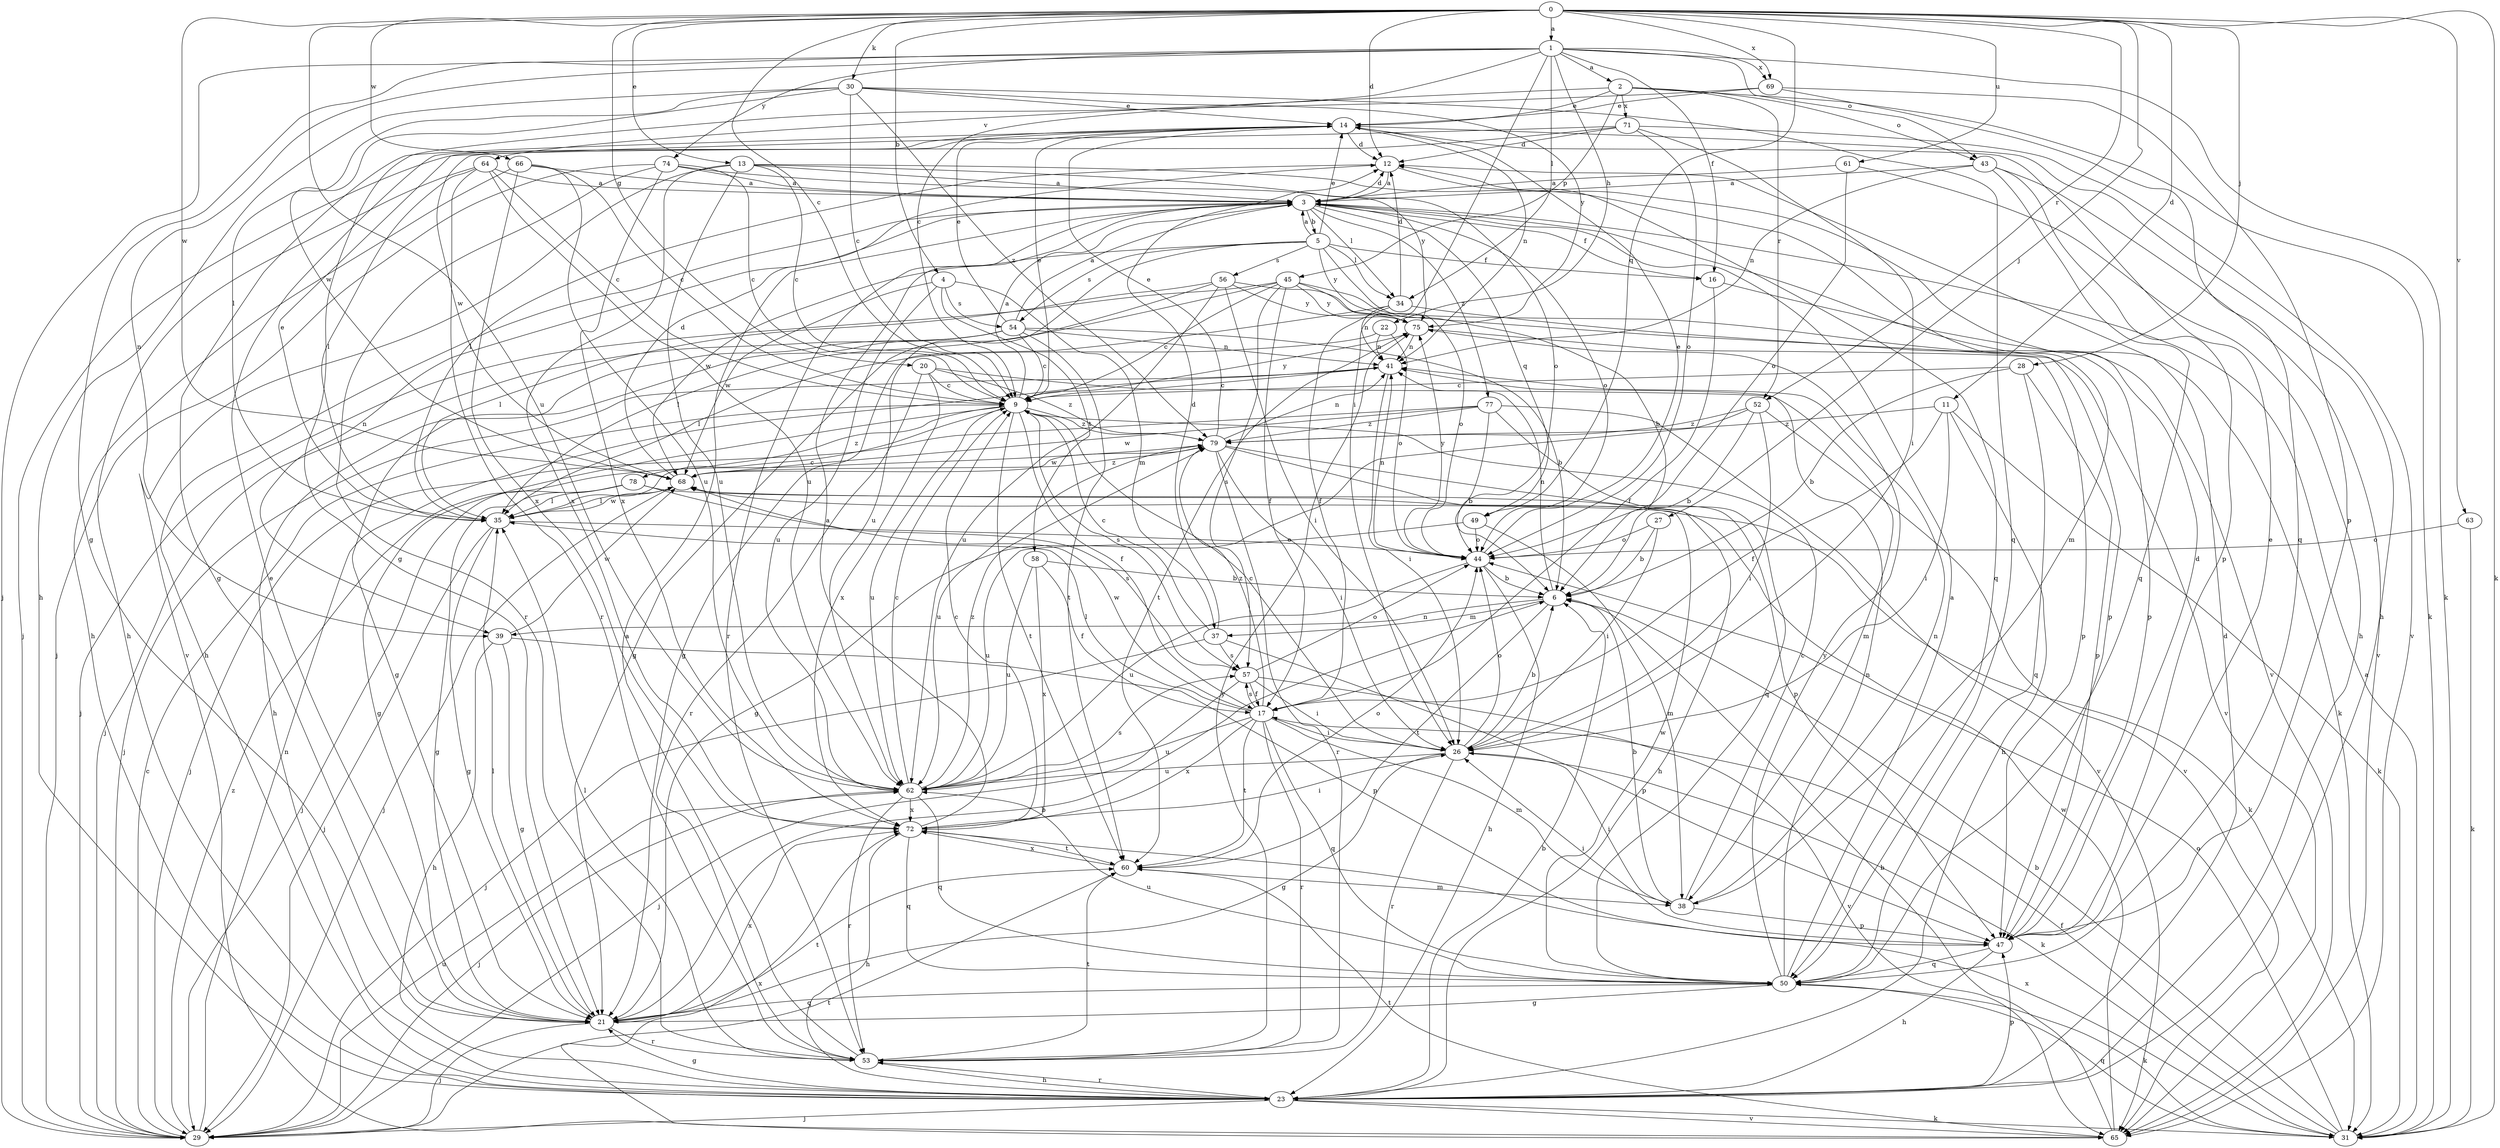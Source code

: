 strict digraph  {
0;
1;
2;
3;
4;
5;
6;
9;
11;
12;
13;
14;
16;
17;
20;
21;
22;
23;
26;
27;
28;
29;
30;
31;
34;
35;
37;
38;
39;
41;
43;
44;
45;
47;
49;
50;
52;
53;
54;
56;
57;
58;
60;
61;
62;
63;
64;
65;
66;
68;
69;
71;
72;
74;
75;
77;
78;
79;
0 -> 1  [label=a];
0 -> 4  [label=b];
0 -> 9  [label=c];
0 -> 11  [label=d];
0 -> 12  [label=d];
0 -> 13  [label=e];
0 -> 20  [label=g];
0 -> 27  [label=j];
0 -> 28  [label=j];
0 -> 30  [label=k];
0 -> 31  [label=k];
0 -> 49  [label=q];
0 -> 52  [label=r];
0 -> 61  [label=u];
0 -> 62  [label=u];
0 -> 63  [label=v];
0 -> 66  [label=w];
0 -> 68  [label=w];
0 -> 69  [label=x];
1 -> 2  [label=a];
1 -> 9  [label=c];
1 -> 16  [label=f];
1 -> 21  [label=g];
1 -> 22  [label=h];
1 -> 26  [label=i];
1 -> 29  [label=j];
1 -> 31  [label=k];
1 -> 34  [label=l];
1 -> 39  [label=n];
1 -> 43  [label=o];
1 -> 69  [label=x];
1 -> 74  [label=y];
2 -> 14  [label=e];
2 -> 31  [label=k];
2 -> 43  [label=o];
2 -> 45  [label=p];
2 -> 52  [label=r];
2 -> 64  [label=v];
2 -> 71  [label=x];
3 -> 5  [label=b];
3 -> 12  [label=d];
3 -> 16  [label=f];
3 -> 23  [label=h];
3 -> 34  [label=l];
3 -> 39  [label=n];
3 -> 44  [label=o];
3 -> 49  [label=q];
3 -> 53  [label=r];
3 -> 65  [label=v];
3 -> 77  [label=z];
4 -> 37  [label=m];
4 -> 54  [label=s];
4 -> 58  [label=t];
4 -> 62  [label=u];
4 -> 68  [label=w];
5 -> 3  [label=a];
5 -> 6  [label=b];
5 -> 14  [label=e];
5 -> 16  [label=f];
5 -> 34  [label=l];
5 -> 54  [label=s];
5 -> 56  [label=s];
5 -> 62  [label=u];
5 -> 68  [label=w];
5 -> 75  [label=y];
6 -> 37  [label=m];
6 -> 39  [label=n];
6 -> 41  [label=n];
6 -> 60  [label=t];
9 -> 3  [label=a];
9 -> 14  [label=e];
9 -> 17  [label=f];
9 -> 21  [label=g];
9 -> 57  [label=s];
9 -> 60  [label=t];
9 -> 62  [label=u];
9 -> 75  [label=y];
9 -> 78  [label=z];
9 -> 79  [label=z];
11 -> 17  [label=f];
11 -> 23  [label=h];
11 -> 26  [label=i];
11 -> 31  [label=k];
11 -> 79  [label=z];
12 -> 3  [label=a];
12 -> 35  [label=l];
12 -> 50  [label=q];
13 -> 3  [label=a];
13 -> 9  [label=c];
13 -> 38  [label=m];
13 -> 62  [label=u];
13 -> 65  [label=v];
13 -> 72  [label=x];
13 -> 75  [label=y];
14 -> 12  [label=d];
14 -> 21  [label=g];
14 -> 23  [label=h];
14 -> 41  [label=n];
16 -> 17  [label=f];
16 -> 31  [label=k];
17 -> 26  [label=i];
17 -> 35  [label=l];
17 -> 38  [label=m];
17 -> 50  [label=q];
17 -> 53  [label=r];
17 -> 57  [label=s];
17 -> 60  [label=t];
17 -> 62  [label=u];
17 -> 68  [label=w];
17 -> 72  [label=x];
17 -> 79  [label=z];
20 -> 9  [label=c];
20 -> 38  [label=m];
20 -> 53  [label=r];
20 -> 72  [label=x];
20 -> 79  [label=z];
21 -> 6  [label=b];
21 -> 14  [label=e];
21 -> 29  [label=j];
21 -> 35  [label=l];
21 -> 50  [label=q];
21 -> 53  [label=r];
21 -> 60  [label=t];
21 -> 72  [label=x];
22 -> 35  [label=l];
22 -> 41  [label=n];
22 -> 44  [label=o];
23 -> 6  [label=b];
23 -> 12  [label=d];
23 -> 21  [label=g];
23 -> 29  [label=j];
23 -> 31  [label=k];
23 -> 47  [label=p];
23 -> 53  [label=r];
23 -> 65  [label=v];
26 -> 6  [label=b];
26 -> 9  [label=c];
26 -> 21  [label=g];
26 -> 31  [label=k];
26 -> 44  [label=o];
26 -> 53  [label=r];
26 -> 62  [label=u];
27 -> 6  [label=b];
27 -> 26  [label=i];
27 -> 44  [label=o];
28 -> 6  [label=b];
28 -> 9  [label=c];
28 -> 47  [label=p];
28 -> 50  [label=q];
29 -> 9  [label=c];
29 -> 41  [label=n];
29 -> 60  [label=t];
29 -> 62  [label=u];
29 -> 79  [label=z];
30 -> 9  [label=c];
30 -> 14  [label=e];
30 -> 23  [label=h];
30 -> 35  [label=l];
30 -> 50  [label=q];
30 -> 68  [label=w];
30 -> 75  [label=y];
30 -> 79  [label=z];
31 -> 3  [label=a];
31 -> 6  [label=b];
31 -> 17  [label=f];
31 -> 44  [label=o];
31 -> 50  [label=q];
31 -> 72  [label=x];
34 -> 12  [label=d];
34 -> 17  [label=f];
34 -> 21  [label=g];
34 -> 41  [label=n];
34 -> 47  [label=p];
35 -> 9  [label=c];
35 -> 14  [label=e];
35 -> 21  [label=g];
35 -> 29  [label=j];
35 -> 44  [label=o];
35 -> 68  [label=w];
37 -> 9  [label=c];
37 -> 12  [label=d];
37 -> 29  [label=j];
37 -> 47  [label=p];
37 -> 57  [label=s];
38 -> 6  [label=b];
38 -> 9  [label=c];
38 -> 26  [label=i];
38 -> 41  [label=n];
38 -> 47  [label=p];
39 -> 21  [label=g];
39 -> 23  [label=h];
39 -> 47  [label=p];
39 -> 68  [label=w];
41 -> 9  [label=c];
41 -> 26  [label=i];
41 -> 29  [label=j];
43 -> 3  [label=a];
43 -> 41  [label=n];
43 -> 47  [label=p];
43 -> 50  [label=q];
43 -> 65  [label=v];
44 -> 6  [label=b];
44 -> 14  [label=e];
44 -> 23  [label=h];
44 -> 41  [label=n];
44 -> 62  [label=u];
44 -> 75  [label=y];
45 -> 9  [label=c];
45 -> 17  [label=f];
45 -> 29  [label=j];
45 -> 35  [label=l];
45 -> 44  [label=o];
45 -> 47  [label=p];
45 -> 57  [label=s];
45 -> 75  [label=y];
47 -> 12  [label=d];
47 -> 14  [label=e];
47 -> 23  [label=h];
47 -> 26  [label=i];
47 -> 50  [label=q];
49 -> 38  [label=m];
49 -> 44  [label=o];
49 -> 62  [label=u];
50 -> 3  [label=a];
50 -> 21  [label=g];
50 -> 31  [label=k];
50 -> 41  [label=n];
50 -> 62  [label=u];
50 -> 68  [label=w];
50 -> 75  [label=y];
52 -> 6  [label=b];
52 -> 21  [label=g];
52 -> 26  [label=i];
52 -> 65  [label=v];
52 -> 79  [label=z];
53 -> 3  [label=a];
53 -> 23  [label=h];
53 -> 35  [label=l];
53 -> 60  [label=t];
53 -> 75  [label=y];
54 -> 3  [label=a];
54 -> 6  [label=b];
54 -> 9  [label=c];
54 -> 14  [label=e];
54 -> 21  [label=g];
54 -> 23  [label=h];
54 -> 29  [label=j];
54 -> 41  [label=n];
54 -> 60  [label=t];
56 -> 21  [label=g];
56 -> 26  [label=i];
56 -> 35  [label=l];
56 -> 62  [label=u];
56 -> 65  [label=v];
56 -> 75  [label=y];
57 -> 17  [label=f];
57 -> 26  [label=i];
57 -> 29  [label=j];
57 -> 44  [label=o];
57 -> 65  [label=v];
58 -> 6  [label=b];
58 -> 17  [label=f];
58 -> 62  [label=u];
58 -> 72  [label=x];
60 -> 38  [label=m];
60 -> 44  [label=o];
60 -> 72  [label=x];
61 -> 3  [label=a];
61 -> 23  [label=h];
61 -> 44  [label=o];
62 -> 9  [label=c];
62 -> 29  [label=j];
62 -> 50  [label=q];
62 -> 53  [label=r];
62 -> 57  [label=s];
62 -> 72  [label=x];
62 -> 79  [label=z];
63 -> 31  [label=k];
63 -> 44  [label=o];
64 -> 3  [label=a];
64 -> 9  [label=c];
64 -> 23  [label=h];
64 -> 35  [label=l];
64 -> 53  [label=r];
64 -> 62  [label=u];
65 -> 6  [label=b];
65 -> 60  [label=t];
65 -> 68  [label=w];
65 -> 72  [label=x];
66 -> 3  [label=a];
66 -> 9  [label=c];
66 -> 23  [label=h];
66 -> 62  [label=u];
66 -> 72  [label=x];
68 -> 12  [label=d];
68 -> 29  [label=j];
68 -> 35  [label=l];
68 -> 79  [label=z];
69 -> 14  [label=e];
69 -> 21  [label=g];
69 -> 47  [label=p];
69 -> 50  [label=q];
71 -> 12  [label=d];
71 -> 26  [label=i];
71 -> 29  [label=j];
71 -> 44  [label=o];
71 -> 65  [label=v];
71 -> 68  [label=w];
72 -> 3  [label=a];
72 -> 9  [label=c];
72 -> 23  [label=h];
72 -> 26  [label=i];
72 -> 50  [label=q];
72 -> 60  [label=t];
74 -> 3  [label=a];
74 -> 9  [label=c];
74 -> 29  [label=j];
74 -> 44  [label=o];
74 -> 53  [label=r];
74 -> 72  [label=x];
75 -> 41  [label=n];
75 -> 47  [label=p];
75 -> 60  [label=t];
77 -> 6  [label=b];
77 -> 29  [label=j];
77 -> 50  [label=q];
77 -> 65  [label=v];
77 -> 68  [label=w];
77 -> 79  [label=z];
78 -> 21  [label=g];
78 -> 29  [label=j];
78 -> 31  [label=k];
78 -> 35  [label=l];
78 -> 57  [label=s];
79 -> 14  [label=e];
79 -> 23  [label=h];
79 -> 26  [label=i];
79 -> 41  [label=n];
79 -> 47  [label=p];
79 -> 53  [label=r];
79 -> 62  [label=u];
79 -> 68  [label=w];
}
